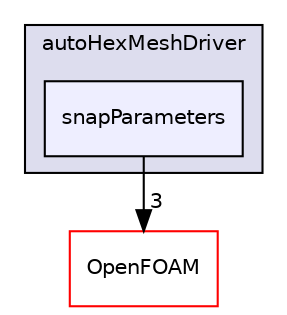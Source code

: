 digraph "src/mesh/autoMesh/autoHexMesh/autoHexMeshDriver/snapParameters" {
  bgcolor=transparent;
  compound=true
  node [ fontsize="10", fontname="Helvetica"];
  edge [ labelfontsize="10", labelfontname="Helvetica"];
  subgraph clusterdir_a4c6b2cc7c246ae75e729d303ab27485 {
    graph [ bgcolor="#ddddee", pencolor="black", label="autoHexMeshDriver" fontname="Helvetica", fontsize="10", URL="dir_a4c6b2cc7c246ae75e729d303ab27485.html"]
  dir_b621d8b66954243d834fc84aed8dbb95 [shape=box, label="snapParameters", style="filled", fillcolor="#eeeeff", pencolor="black", URL="dir_b621d8b66954243d834fc84aed8dbb95.html"];
  }
  dir_c5473ff19b20e6ec4dfe5c310b3778a8 [shape=box label="OpenFOAM" color="red" URL="dir_c5473ff19b20e6ec4dfe5c310b3778a8.html"];
  dir_b621d8b66954243d834fc84aed8dbb95->dir_c5473ff19b20e6ec4dfe5c310b3778a8 [headlabel="3", labeldistance=1.5 headhref="dir_001717_001888.html"];
}
